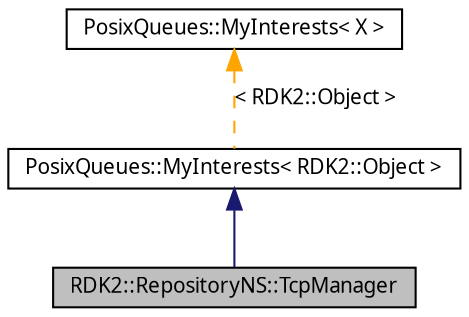 digraph G
{
  edge [fontname="FreeSans.ttf",fontsize=10,labelfontname="FreeSans.ttf",labelfontsize=10];
  node [fontname="FreeSans.ttf",fontsize=10,shape=record];
  Node1 [label="RDK2::RepositoryNS::TcpManager",height=0.2,width=0.4,color="black", fillcolor="grey75", style="filled" fontcolor="black"];
  Node2 -> Node1 [dir=back,color="midnightblue",fontsize=10,style="solid",fontname="FreeSans.ttf"];
  Node2 [label="PosixQueues::MyInterests\< RDK2::Object \>",height=0.2,width=0.4,color="black", fillcolor="white", style="filled",URL="$struct_posix_queues_1_1_my_interests.html"];
  Node3 -> Node2 [dir=back,color="orange",fontsize=10,style="dashed",label="\< RDK2::Object \>",fontname="FreeSans.ttf"];
  Node3 [label="PosixQueues::MyInterests\< X \>",height=0.2,width=0.4,color="black", fillcolor="white", style="filled",URL="$struct_posix_queues_1_1_my_interests.html"];
}
